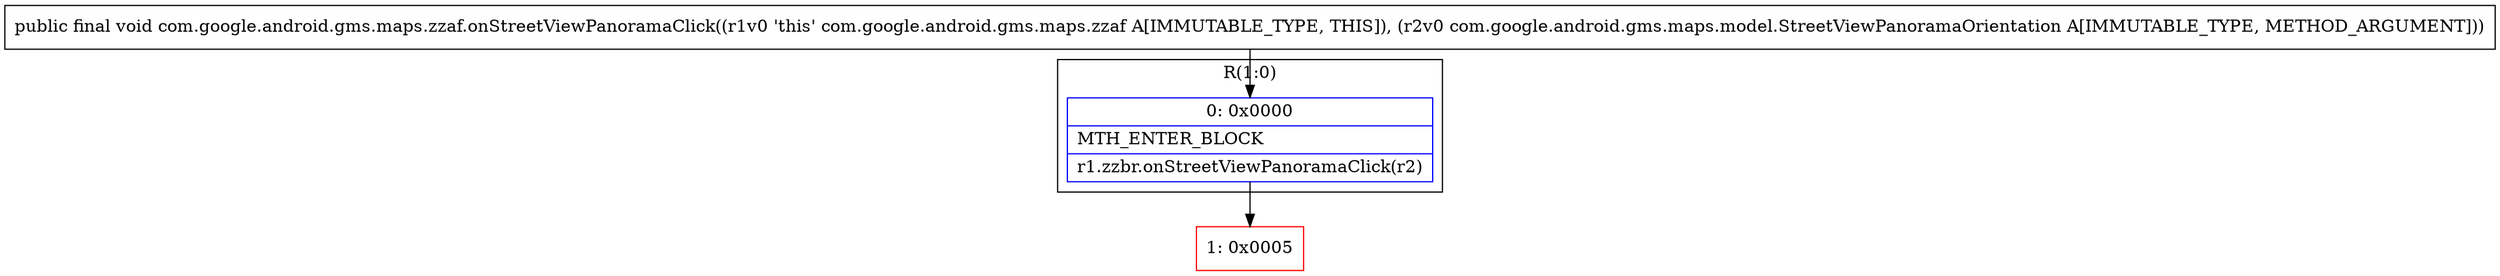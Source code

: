 digraph "CFG forcom.google.android.gms.maps.zzaf.onStreetViewPanoramaClick(Lcom\/google\/android\/gms\/maps\/model\/StreetViewPanoramaOrientation;)V" {
subgraph cluster_Region_740328065 {
label = "R(1:0)";
node [shape=record,color=blue];
Node_0 [shape=record,label="{0\:\ 0x0000|MTH_ENTER_BLOCK\l|r1.zzbr.onStreetViewPanoramaClick(r2)\l}"];
}
Node_1 [shape=record,color=red,label="{1\:\ 0x0005}"];
MethodNode[shape=record,label="{public final void com.google.android.gms.maps.zzaf.onStreetViewPanoramaClick((r1v0 'this' com.google.android.gms.maps.zzaf A[IMMUTABLE_TYPE, THIS]), (r2v0 com.google.android.gms.maps.model.StreetViewPanoramaOrientation A[IMMUTABLE_TYPE, METHOD_ARGUMENT])) }"];
MethodNode -> Node_0;
Node_0 -> Node_1;
}

